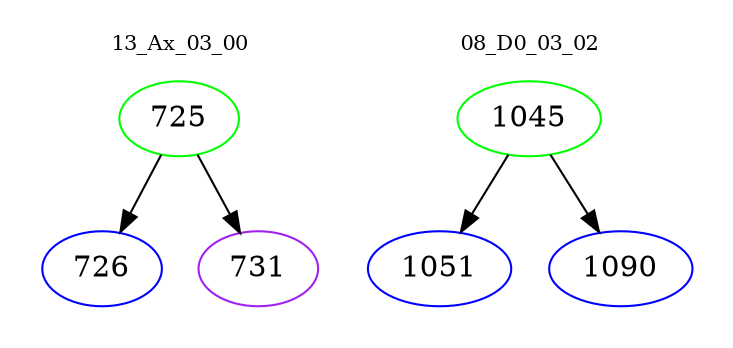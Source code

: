 digraph{
subgraph cluster_0 {
color = white
label = "13_Ax_03_00";
fontsize=10;
T0_725 [label="725", color="green"]
T0_725 -> T0_726 [color="black"]
T0_726 [label="726", color="blue"]
T0_725 -> T0_731 [color="black"]
T0_731 [label="731", color="purple"]
}
subgraph cluster_1 {
color = white
label = "08_D0_03_02";
fontsize=10;
T1_1045 [label="1045", color="green"]
T1_1045 -> T1_1051 [color="black"]
T1_1051 [label="1051", color="blue"]
T1_1045 -> T1_1090 [color="black"]
T1_1090 [label="1090", color="blue"]
}
}
